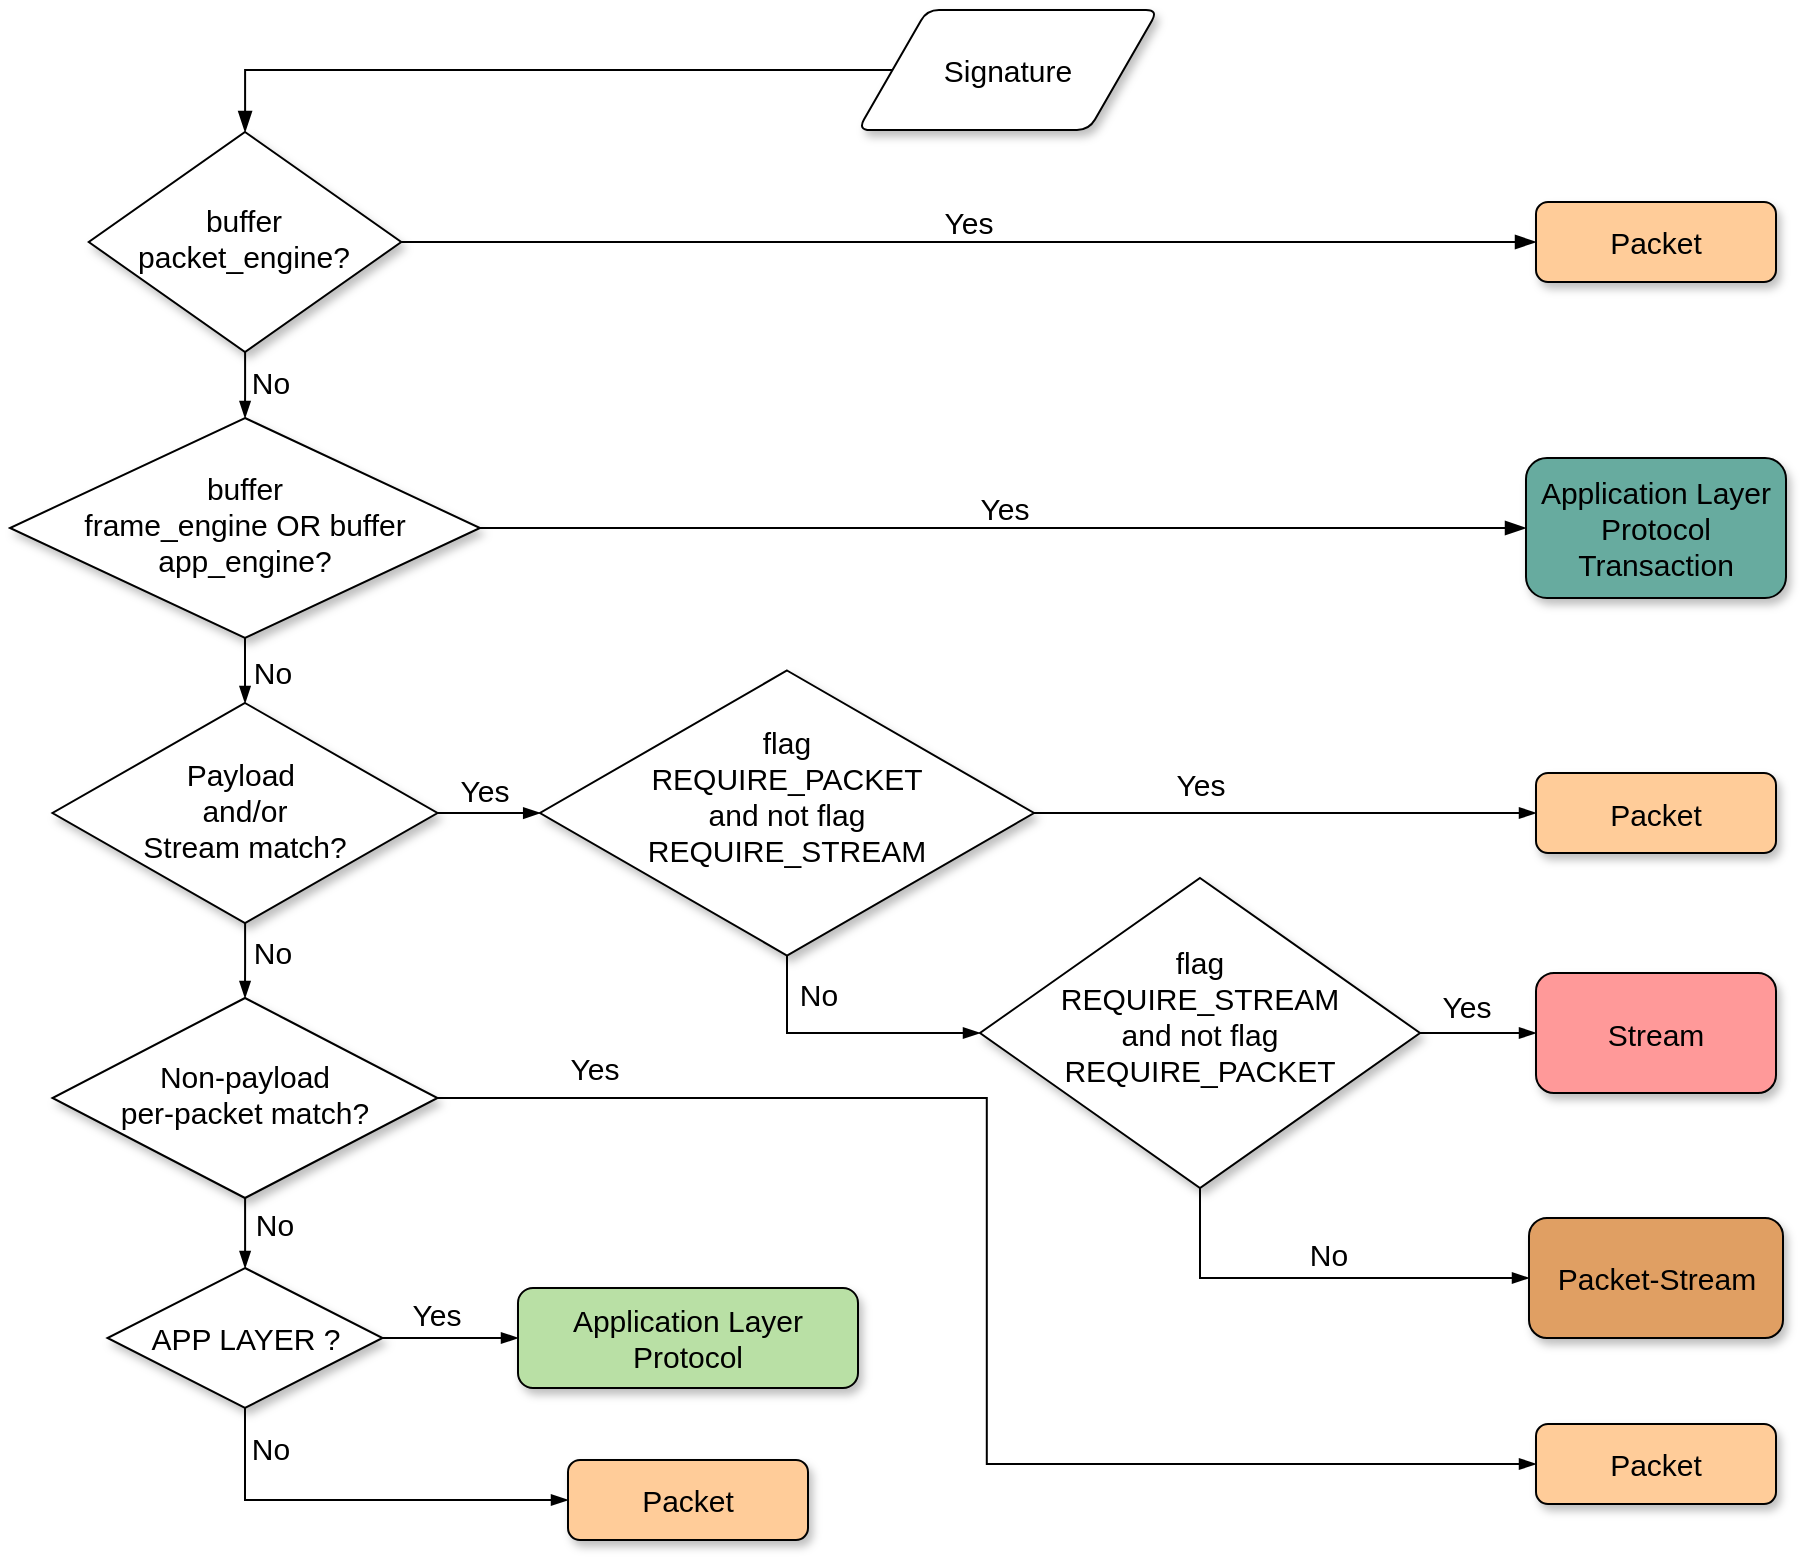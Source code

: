 <mxfile version="26.0.5">
  <diagram id="C5RBs43oDa-KdzZeNtuy" name="Page-1">
    <mxGraphModel dx="1434" dy="792" grid="1" gridSize="10" guides="1" tooltips="1" connect="1" arrows="1" fold="1" page="1" pageScale="1" pageWidth="827" pageHeight="1169" math="0" shadow="0">
      <root>
        <mxCell id="WIyWlLk6GJQsqaUBKTNV-0" />
        <mxCell id="WIyWlLk6GJQsqaUBKTNV-1" parent="WIyWlLk6GJQsqaUBKTNV-0" />
        <mxCell id="WIyWlLk6GJQsqaUBKTNV-2" value="" style="rounded=0;html=1;jettySize=auto;orthogonalLoop=1;fontSize=11;endArrow=blockThin;endFill=1;endSize=8;strokeWidth=1;shadow=0;labelBackgroundColor=none;edgeStyle=orthogonalEdgeStyle;exitX=0;exitY=0.5;exitDx=0;exitDy=0;textShadow=0;" parent="WIyWlLk6GJQsqaUBKTNV-1" source="0s5H1ICuEW0THiAgHV-k-6" target="WIyWlLk6GJQsqaUBKTNV-6" edge="1">
          <mxGeometry relative="1" as="geometry">
            <mxPoint x="499" y="108" as="sourcePoint" />
          </mxGeometry>
        </mxCell>
        <mxCell id="WIyWlLk6GJQsqaUBKTNV-5" value="Yes" style="edgeStyle=orthogonalEdgeStyle;rounded=0;html=1;jettySize=auto;orthogonalLoop=1;fontSize=15;endArrow=blockThin;endFill=1;endSize=8;strokeWidth=1;shadow=0;labelBackgroundColor=none;textShadow=0;" parent="WIyWlLk6GJQsqaUBKTNV-1" source="WIyWlLk6GJQsqaUBKTNV-6" target="WIyWlLk6GJQsqaUBKTNV-7" edge="1">
          <mxGeometry y="10" relative="1" as="geometry">
            <mxPoint as="offset" />
          </mxGeometry>
        </mxCell>
        <mxCell id="eGOkAom5l4kSlUUYHeej-0" style="edgeStyle=orthogonalEdgeStyle;rounded=0;orthogonalLoop=1;jettySize=auto;html=1;endArrow=blockThin;endFill=1;" edge="1" parent="WIyWlLk6GJQsqaUBKTNV-1" source="WIyWlLk6GJQsqaUBKTNV-6" target="WIyWlLk6GJQsqaUBKTNV-10">
          <mxGeometry relative="1" as="geometry" />
        </mxCell>
        <mxCell id="eGOkAom5l4kSlUUYHeej-1" value="No" style="edgeLabel;html=1;align=center;verticalAlign=middle;resizable=0;points=[];fontSize=15;" vertex="1" connectable="0" parent="eGOkAom5l4kSlUUYHeej-0">
          <mxGeometry x="0.056" y="3" relative="1" as="geometry">
            <mxPoint x="9" y="-3" as="offset" />
          </mxGeometry>
        </mxCell>
        <mxCell id="WIyWlLk6GJQsqaUBKTNV-6" value="&lt;div&gt;buffer&lt;/div&gt;&lt;div&gt;packet_engine?&lt;/div&gt;" style="rhombus;whiteSpace=wrap;html=1;shadow=1;fontFamily=Helvetica;fontSize=15;align=center;strokeWidth=1;spacing=6;spacingTop=-4;textShadow=0;" parent="WIyWlLk6GJQsqaUBKTNV-1" vertex="1">
          <mxGeometry x="89.38" y="187" width="156.25" height="110" as="geometry" />
        </mxCell>
        <mxCell id="WIyWlLk6GJQsqaUBKTNV-7" value="Packet" style="rounded=1;whiteSpace=wrap;html=1;fontSize=15;glass=0;strokeWidth=1;shadow=1;fillColor=#FFCC99;labelBackgroundColor=none;textShadow=0;" parent="WIyWlLk6GJQsqaUBKTNV-1" vertex="1">
          <mxGeometry x="813" y="222" width="120" height="40" as="geometry" />
        </mxCell>
        <mxCell id="WIyWlLk6GJQsqaUBKTNV-9" value="Yes" style="edgeStyle=orthogonalEdgeStyle;rounded=0;html=1;jettySize=auto;orthogonalLoop=1;fontSize=15;endArrow=blockThin;endFill=1;endSize=8;strokeWidth=1;shadow=0;labelBackgroundColor=none;textShadow=0;" parent="WIyWlLk6GJQsqaUBKTNV-1" source="WIyWlLk6GJQsqaUBKTNV-10" target="WIyWlLk6GJQsqaUBKTNV-12" edge="1">
          <mxGeometry y="10" relative="1" as="geometry">
            <mxPoint as="offset" />
          </mxGeometry>
        </mxCell>
        <mxCell id="xHfLyH90HpsRTlA_s4lh-2" style="edgeStyle=orthogonalEdgeStyle;rounded=0;orthogonalLoop=1;jettySize=auto;html=1;endArrow=blockThin;endFill=1;labelBackgroundColor=none;textShadow=0;" parent="WIyWlLk6GJQsqaUBKTNV-1" source="WIyWlLk6GJQsqaUBKTNV-10" target="xHfLyH90HpsRTlA_s4lh-1" edge="1">
          <mxGeometry relative="1" as="geometry" />
        </mxCell>
        <mxCell id="xHfLyH90HpsRTlA_s4lh-4" value="No" style="edgeLabel;html=1;align=center;verticalAlign=middle;resizable=0;points=[];fontSize=15;labelBackgroundColor=none;textShadow=0;" parent="xHfLyH90HpsRTlA_s4lh-2" vertex="1" connectable="0">
          <mxGeometry x="0.251" y="-1" relative="1" as="geometry">
            <mxPoint x="14" y="-4" as="offset" />
          </mxGeometry>
        </mxCell>
        <mxCell id="WIyWlLk6GJQsqaUBKTNV-10" value="&lt;div style=&quot;font-size: 15px;&quot;&gt;buffer&lt;br&gt;frame_engine OR buffer app_engine?&lt;/div&gt;" style="rhombus;whiteSpace=wrap;html=1;shadow=1;fontFamily=Helvetica;fontSize=15;align=center;strokeWidth=1;spacing=6;spacingTop=-4;labelBackgroundColor=none;textShadow=0;" parent="WIyWlLk6GJQsqaUBKTNV-1" vertex="1">
          <mxGeometry x="50" y="330" width="235" height="110" as="geometry" />
        </mxCell>
        <mxCell id="WIyWlLk6GJQsqaUBKTNV-11" value="Application Layer Protocol" style="rounded=1;whiteSpace=wrap;html=1;fontSize=15;glass=0;strokeWidth=1;shadow=1;fillColor=#B9E0A5;labelBackgroundColor=none;textShadow=0;" parent="WIyWlLk6GJQsqaUBKTNV-1" vertex="1">
          <mxGeometry x="304" y="765" width="170" height="50" as="geometry" />
        </mxCell>
        <mxCell id="WIyWlLk6GJQsqaUBKTNV-12" value="Application Layer Protocol Transaction" style="rounded=1;whiteSpace=wrap;html=1;fontSize=15;glass=0;strokeWidth=1;shadow=1;fillColor=#67AB9F;labelBackgroundColor=none;textShadow=0;" parent="WIyWlLk6GJQsqaUBKTNV-1" vertex="1">
          <mxGeometry x="808" y="350" width="130" height="70" as="geometry" />
        </mxCell>
        <mxCell id="xHfLyH90HpsRTlA_s4lh-6" style="edgeStyle=orthogonalEdgeStyle;rounded=0;orthogonalLoop=1;jettySize=auto;html=1;entryX=0.5;entryY=0;entryDx=0;entryDy=0;endArrow=blockThin;endFill=1;labelBackgroundColor=none;textShadow=0;" parent="WIyWlLk6GJQsqaUBKTNV-1" source="xHfLyH90HpsRTlA_s4lh-1" target="xHfLyH90HpsRTlA_s4lh-8" edge="1">
          <mxGeometry relative="1" as="geometry">
            <mxPoint x="167.5" y="740" as="targetPoint" />
          </mxGeometry>
        </mxCell>
        <mxCell id="xHfLyH90HpsRTlA_s4lh-7" value="No" style="edgeLabel;html=1;align=center;verticalAlign=middle;resizable=0;points=[];fontSize=15;labelBackgroundColor=none;textShadow=0;" parent="xHfLyH90HpsRTlA_s4lh-6" vertex="1" connectable="0">
          <mxGeometry x="-0.226" y="2" relative="1" as="geometry">
            <mxPoint x="11" as="offset" />
          </mxGeometry>
        </mxCell>
        <mxCell id="xHfLyH90HpsRTlA_s4lh-9" style="edgeStyle=orthogonalEdgeStyle;rounded=0;orthogonalLoop=1;jettySize=auto;html=1;endArrow=blockThin;endFill=1;labelBackgroundColor=none;textShadow=0;" parent="WIyWlLk6GJQsqaUBKTNV-1" source="xHfLyH90HpsRTlA_s4lh-1" target="xHfLyH90HpsRTlA_s4lh-11" edge="1">
          <mxGeometry relative="1" as="geometry">
            <mxPoint x="352.5" y="600" as="targetPoint" />
          </mxGeometry>
        </mxCell>
        <mxCell id="xHfLyH90HpsRTlA_s4lh-10" value="Yes" style="edgeLabel;html=1;align=center;verticalAlign=middle;resizable=0;points=[];fontSize=15;labelBackgroundColor=none;textShadow=0;" parent="xHfLyH90HpsRTlA_s4lh-9" vertex="1" connectable="0">
          <mxGeometry x="-0.014" y="3" relative="1" as="geometry">
            <mxPoint x="-2" y="-9" as="offset" />
          </mxGeometry>
        </mxCell>
        <mxCell id="xHfLyH90HpsRTlA_s4lh-1" value="&lt;div&gt;&lt;br&gt;&lt;/div&gt;&lt;div&gt;Payload&amp;nbsp;&lt;/div&gt;&lt;div&gt;and/or&lt;br&gt;Stream match?&lt;/div&gt;&lt;div&gt;&lt;br&gt;&lt;/div&gt;" style="rhombus;whiteSpace=wrap;html=1;shadow=1;fontFamily=Helvetica;fontSize=15;align=center;strokeWidth=1;spacing=6;spacingTop=-4;labelBackgroundColor=none;textShadow=0;" parent="WIyWlLk6GJQsqaUBKTNV-1" vertex="1">
          <mxGeometry x="71.25" y="472.5" width="192.5" height="110" as="geometry" />
        </mxCell>
        <mxCell id="xHfLyH90HpsRTlA_s4lh-26" style="edgeStyle=orthogonalEdgeStyle;rounded=0;orthogonalLoop=1;jettySize=auto;html=1;entryX=0;entryY=0.5;entryDx=0;entryDy=0;exitX=1;exitY=0.5;exitDx=0;exitDy=0;endArrow=blockThin;endFill=1;labelBackgroundColor=none;textShadow=0;" parent="WIyWlLk6GJQsqaUBKTNV-1" source="xHfLyH90HpsRTlA_s4lh-8" target="ePn_FxX4DdHERsb3t1WL-1" edge="1">
          <mxGeometry relative="1" as="geometry">
            <mxPoint x="502.5" y="135" as="targetPoint" />
            <mxPoint x="312.5" y="795" as="sourcePoint" />
          </mxGeometry>
        </mxCell>
        <mxCell id="xHfLyH90HpsRTlA_s4lh-27" value="Yes" style="edgeLabel;html=1;align=center;verticalAlign=middle;resizable=0;points=[];fontSize=15;labelBackgroundColor=none;textShadow=0;" parent="xHfLyH90HpsRTlA_s4lh-26" vertex="1" connectable="0">
          <mxGeometry x="-0.966" y="-1" relative="1" as="geometry">
            <mxPoint x="65" y="-16" as="offset" />
          </mxGeometry>
        </mxCell>
        <mxCell id="xHfLyH90HpsRTlA_s4lh-28" style="edgeStyle=orthogonalEdgeStyle;rounded=0;orthogonalLoop=1;jettySize=auto;html=1;endArrow=blockThin;endFill=1;labelBackgroundColor=none;textShadow=0;" parent="WIyWlLk6GJQsqaUBKTNV-1" source="xHfLyH90HpsRTlA_s4lh-8" target="xHfLyH90HpsRTlA_s4lh-29" edge="1">
          <mxGeometry relative="1" as="geometry">
            <mxPoint x="167.5" y="900" as="targetPoint" />
          </mxGeometry>
        </mxCell>
        <mxCell id="xHfLyH90HpsRTlA_s4lh-30" value="No" style="edgeLabel;html=1;align=center;verticalAlign=middle;resizable=0;points=[];fontSize=15;labelBackgroundColor=none;textShadow=0;" parent="xHfLyH90HpsRTlA_s4lh-28" vertex="1" connectable="0">
          <mxGeometry x="-0.006" y="1" relative="1" as="geometry">
            <mxPoint x="15" y="-5" as="offset" />
          </mxGeometry>
        </mxCell>
        <mxCell id="xHfLyH90HpsRTlA_s4lh-8" value="&lt;div&gt;&lt;div&gt;&lt;br&gt;&lt;/div&gt;&lt;/div&gt;&lt;div&gt;Non-payload&lt;/div&gt;&lt;div&gt;per-packet match?&lt;/div&gt;&lt;div&gt;&lt;br&gt;&lt;/div&gt;" style="rhombus;whiteSpace=wrap;html=1;shadow=1;fontFamily=Helvetica;fontSize=15;align=center;strokeWidth=1;spacing=6;spacingTop=-4;labelBackgroundColor=none;textShadow=0;" parent="WIyWlLk6GJQsqaUBKTNV-1" vertex="1">
          <mxGeometry x="71.25" y="620" width="192.5" height="100" as="geometry" />
        </mxCell>
        <mxCell id="xHfLyH90HpsRTlA_s4lh-13" style="edgeStyle=orthogonalEdgeStyle;rounded=0;orthogonalLoop=1;jettySize=auto;html=1;entryX=0;entryY=0.5;entryDx=0;entryDy=0;endArrow=blockThin;endFill=1;labelBackgroundColor=none;textShadow=0;" parent="WIyWlLk6GJQsqaUBKTNV-1" source="xHfLyH90HpsRTlA_s4lh-11" target="ePn_FxX4DdHERsb3t1WL-0" edge="1">
          <mxGeometry relative="1" as="geometry">
            <mxPoint x="692.5" y="185" as="targetPoint" />
          </mxGeometry>
        </mxCell>
        <mxCell id="IUO5ygfKNNC4OAWbKBHn-0" value="Yes" style="edgeLabel;html=1;align=center;verticalAlign=middle;resizable=0;points=[];fontSize=15;labelBackgroundColor=none;textShadow=0;" parent="xHfLyH90HpsRTlA_s4lh-13" vertex="1" connectable="0">
          <mxGeometry x="-0.344" y="-1" relative="1" as="geometry">
            <mxPoint y="-16" as="offset" />
          </mxGeometry>
        </mxCell>
        <mxCell id="xHfLyH90HpsRTlA_s4lh-16" style="edgeStyle=orthogonalEdgeStyle;rounded=0;orthogonalLoop=1;jettySize=auto;html=1;endArrow=blockThin;endFill=1;entryX=0;entryY=0.5;entryDx=0;entryDy=0;labelBackgroundColor=none;textShadow=0;" parent="WIyWlLk6GJQsqaUBKTNV-1" source="xHfLyH90HpsRTlA_s4lh-11" target="xHfLyH90HpsRTlA_s4lh-17" edge="1">
          <mxGeometry relative="1" as="geometry">
            <mxPoint x="657.5" y="720" as="targetPoint" />
          </mxGeometry>
        </mxCell>
        <mxCell id="xHfLyH90HpsRTlA_s4lh-21" value="No" style="edgeLabel;html=1;align=center;verticalAlign=middle;resizable=0;points=[];fontSize=15;labelBackgroundColor=none;textShadow=0;" parent="xHfLyH90HpsRTlA_s4lh-16" vertex="1" connectable="0">
          <mxGeometry x="-0.391" y="1" relative="1" as="geometry">
            <mxPoint x="13" y="-19" as="offset" />
          </mxGeometry>
        </mxCell>
        <mxCell id="xHfLyH90HpsRTlA_s4lh-11" value="&lt;div style=&quot;font-size: 15px;&quot;&gt;flag&lt;br&gt;REQUIRE_PACKET&lt;br&gt;and not flag&lt;br&gt;REQUIRE_STREAM&lt;/div&gt;&lt;div&gt;&lt;br&gt;&lt;/div&gt;" style="rhombus;whiteSpace=wrap;html=1;fontSize=15;labelBackgroundColor=none;textShadow=0;shadow=1;" parent="WIyWlLk6GJQsqaUBKTNV-1" vertex="1">
          <mxGeometry x="315" y="456.25" width="247" height="142.5" as="geometry" />
        </mxCell>
        <mxCell id="xHfLyH90HpsRTlA_s4lh-20" value="" style="edgeStyle=orthogonalEdgeStyle;rounded=0;orthogonalLoop=1;jettySize=auto;html=1;endArrow=blockThin;endFill=1;labelBackgroundColor=none;textShadow=0;" parent="WIyWlLk6GJQsqaUBKTNV-1" source="xHfLyH90HpsRTlA_s4lh-17" target="xHfLyH90HpsRTlA_s4lh-19" edge="1">
          <mxGeometry relative="1" as="geometry" />
        </mxCell>
        <mxCell id="xHfLyH90HpsRTlA_s4lh-23" value="Yes" style="edgeLabel;html=1;align=center;verticalAlign=middle;resizable=0;points=[];fontSize=15;labelBackgroundColor=none;textShadow=0;" parent="xHfLyH90HpsRTlA_s4lh-20" vertex="1" connectable="0">
          <mxGeometry x="0.268" y="2" relative="1" as="geometry">
            <mxPoint x="-14" y="-12" as="offset" />
          </mxGeometry>
        </mxCell>
        <mxCell id="xHfLyH90HpsRTlA_s4lh-24" style="edgeStyle=orthogonalEdgeStyle;rounded=0;orthogonalLoop=1;jettySize=auto;html=1;exitX=0.5;exitY=1;exitDx=0;exitDy=0;entryX=0;entryY=0.5;entryDx=0;entryDy=0;endArrow=blockThin;endFill=1;labelBackgroundColor=none;textShadow=0;" parent="WIyWlLk6GJQsqaUBKTNV-1" source="xHfLyH90HpsRTlA_s4lh-17" target="xHfLyH90HpsRTlA_s4lh-25" edge="1">
          <mxGeometry relative="1" as="geometry">
            <mxPoint x="680.5" y="940" as="targetPoint" />
          </mxGeometry>
        </mxCell>
        <mxCell id="xHfLyH90HpsRTlA_s4lh-35" value="No" style="edgeLabel;html=1;align=center;verticalAlign=middle;resizable=0;points=[];fontSize=15;labelBackgroundColor=none;textShadow=0;" parent="xHfLyH90HpsRTlA_s4lh-24" vertex="1" connectable="0">
          <mxGeometry x="-0.2" y="1" relative="1" as="geometry">
            <mxPoint x="25" y="-11" as="offset" />
          </mxGeometry>
        </mxCell>
        <mxCell id="xHfLyH90HpsRTlA_s4lh-17" value="&lt;div style=&quot;font-size: 15px;&quot;&gt;flag&lt;br&gt;REQUIRE_STREAM&lt;br&gt;and not flag&lt;br&gt;REQUIRE_PACKET&lt;/div&gt;&lt;div style=&quot;font-size: 15px;&quot;&gt;&lt;br&gt;&lt;/div&gt;" style="rhombus;whiteSpace=wrap;html=1;fontSize=15;labelBackgroundColor=none;textShadow=0;shadow=1;" parent="WIyWlLk6GJQsqaUBKTNV-1" vertex="1">
          <mxGeometry x="535" y="560" width="220" height="155" as="geometry" />
        </mxCell>
        <mxCell id="xHfLyH90HpsRTlA_s4lh-19" value="Stream" style="whiteSpace=wrap;html=1;rounded=1;fillColor=#FF9999;fontSize=15;labelBackgroundColor=none;textShadow=0;shadow=1;" parent="WIyWlLk6GJQsqaUBKTNV-1" vertex="1">
          <mxGeometry x="813" y="607.5" width="120" height="60" as="geometry" />
        </mxCell>
        <mxCell id="xHfLyH90HpsRTlA_s4lh-25" value="Packet-Stream" style="rounded=1;whiteSpace=wrap;html=1;fillColor=#E09F63;fontSize=15;labelBackgroundColor=none;textShadow=0;shadow=1;" parent="WIyWlLk6GJQsqaUBKTNV-1" vertex="1">
          <mxGeometry x="809.5" y="730" width="127" height="60" as="geometry" />
        </mxCell>
        <mxCell id="xHfLyH90HpsRTlA_s4lh-31" style="edgeStyle=orthogonalEdgeStyle;rounded=0;orthogonalLoop=1;jettySize=auto;html=1;endArrow=blockThin;endFill=1;labelBackgroundColor=none;textShadow=0;" parent="WIyWlLk6GJQsqaUBKTNV-1" source="xHfLyH90HpsRTlA_s4lh-29" target="WIyWlLk6GJQsqaUBKTNV-11" edge="1">
          <mxGeometry relative="1" as="geometry" />
        </mxCell>
        <mxCell id="xHfLyH90HpsRTlA_s4lh-32" value="Yes" style="edgeLabel;html=1;align=center;verticalAlign=middle;resizable=0;points=[];fontSize=15;labelBackgroundColor=none;textShadow=0;" parent="xHfLyH90HpsRTlA_s4lh-31" vertex="1" connectable="0">
          <mxGeometry x="0.057" relative="1" as="geometry">
            <mxPoint x="-10" y="-12" as="offset" />
          </mxGeometry>
        </mxCell>
        <mxCell id="xHfLyH90HpsRTlA_s4lh-33" style="edgeStyle=orthogonalEdgeStyle;rounded=0;orthogonalLoop=1;jettySize=auto;html=1;entryX=0;entryY=0.5;entryDx=0;entryDy=0;exitX=0.5;exitY=1;exitDx=0;exitDy=0;endArrow=blockThin;endFill=1;labelBackgroundColor=none;textShadow=0;" parent="WIyWlLk6GJQsqaUBKTNV-1" source="xHfLyH90HpsRTlA_s4lh-29" target="ePn_FxX4DdHERsb3t1WL-2" edge="1">
          <mxGeometry relative="1" as="geometry" />
        </mxCell>
        <mxCell id="xHfLyH90HpsRTlA_s4lh-34" value="No" style="edgeLabel;html=1;align=center;verticalAlign=middle;resizable=0;points=[];fontSize=15;labelBackgroundColor=none;textShadow=0;" parent="xHfLyH90HpsRTlA_s4lh-33" vertex="1" connectable="0">
          <mxGeometry x="-0.965" y="2" relative="1" as="geometry">
            <mxPoint x="10" y="16" as="offset" />
          </mxGeometry>
        </mxCell>
        <mxCell id="xHfLyH90HpsRTlA_s4lh-29" value="&lt;div style=&quot;font-size: 15px;&quot;&gt;APP LAYER ?&lt;br style=&quot;font-size: 15px;&quot;&gt;&lt;/div&gt;" style="rhombus;whiteSpace=wrap;html=1;fontSize=15;labelBackgroundColor=none;textShadow=0;shadow=1;" parent="WIyWlLk6GJQsqaUBKTNV-1" vertex="1">
          <mxGeometry x="98.75" y="755" width="137.5" height="70" as="geometry" />
        </mxCell>
        <mxCell id="ePn_FxX4DdHERsb3t1WL-0" value="Packet" style="rounded=1;whiteSpace=wrap;html=1;fontSize=15;glass=0;strokeWidth=1;shadow=1;fillColor=#FFCC99;labelBackgroundColor=none;textShadow=0;" parent="WIyWlLk6GJQsqaUBKTNV-1" vertex="1">
          <mxGeometry x="813" y="507.5" width="120" height="40" as="geometry" />
        </mxCell>
        <mxCell id="ePn_FxX4DdHERsb3t1WL-1" value="Packet" style="rounded=1;whiteSpace=wrap;html=1;fontSize=15;glass=0;strokeWidth=1;shadow=1;fillColor=#FFCC99;labelBackgroundColor=none;textShadow=0;" parent="WIyWlLk6GJQsqaUBKTNV-1" vertex="1">
          <mxGeometry x="813" y="833" width="120" height="40" as="geometry" />
        </mxCell>
        <mxCell id="ePn_FxX4DdHERsb3t1WL-2" value="Packet" style="rounded=1;whiteSpace=wrap;html=1;fontSize=15;glass=0;strokeWidth=1;shadow=1;fillColor=#FFCC99;textShadow=0;" parent="WIyWlLk6GJQsqaUBKTNV-1" vertex="1">
          <mxGeometry x="329" y="851" width="120" height="40" as="geometry" />
        </mxCell>
        <mxCell id="ePn_FxX4DdHERsb3t1WL-5" style="edgeStyle=orthogonalEdgeStyle;rounded=0;orthogonalLoop=1;jettySize=auto;html=1;exitX=0.5;exitY=1;exitDx=0;exitDy=0;textShadow=0;" parent="WIyWlLk6GJQsqaUBKTNV-1" source="ePn_FxX4DdHERsb3t1WL-2" target="ePn_FxX4DdHERsb3t1WL-2" edge="1">
          <mxGeometry relative="1" as="geometry" />
        </mxCell>
        <mxCell id="0s5H1ICuEW0THiAgHV-k-6" value="Signature" style="shape=parallelogram;html=1;strokeWidth=1;perimeter=parallelogramPerimeter;whiteSpace=wrap;rounded=1;arcSize=12;size=0.23;fontSize=15;textShadow=0;shadow=1;" parent="WIyWlLk6GJQsqaUBKTNV-1" vertex="1">
          <mxGeometry x="474" y="126" width="150" height="60" as="geometry" />
        </mxCell>
      </root>
    </mxGraphModel>
  </diagram>
</mxfile>
